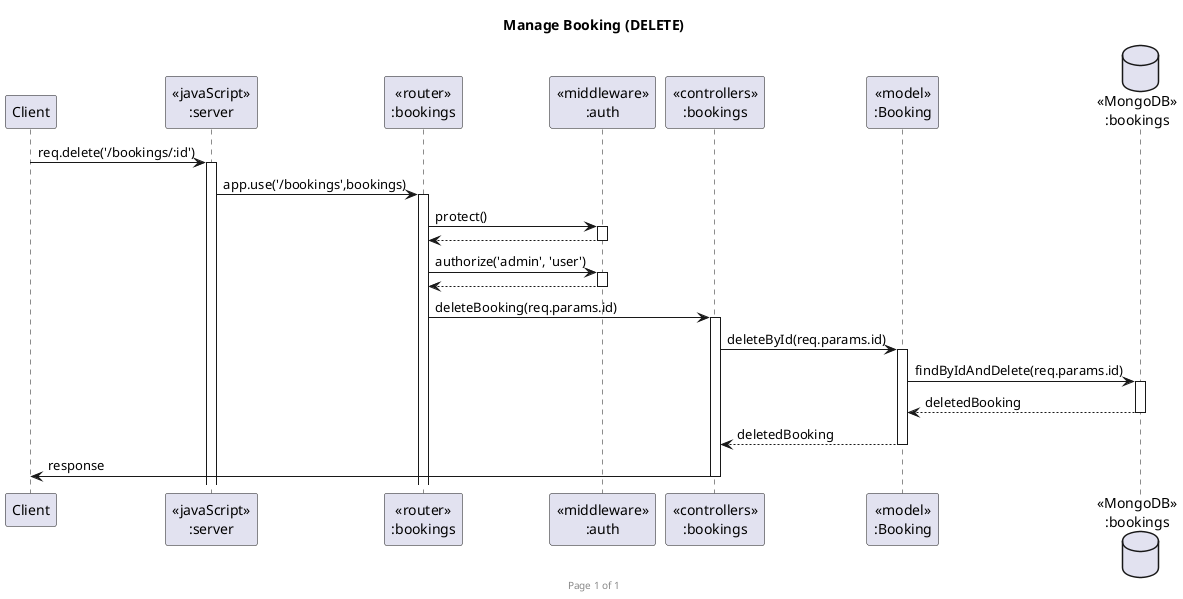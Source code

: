 @startuml Manage Booking (DELETE)

footer Page %page% of %lastpage%
title "Manage Booking (DELETE)"

participant "Client" as client
participant "<<javaScript>>\n:server" as server
participant "<<router>>\n:bookings" as routerBookings
participant "<<middleware>>\n:auth" as middlewareAuth
participant "<<controllers>>\n:bookings" as controllersBookings
participant "<<model>>\n:Booking" as modelBooking
database "<<MongoDB>>\n:bookings" as BookingsDatabase

client->server ++:req.delete('/bookings/:id')
server->routerBookings ++:app.use('/bookings',bookings)
routerBookings -> middlewareAuth ++:protect()
middlewareAuth --> routerBookings --:
routerBookings -> middlewareAuth ++:authorize('admin', 'user')
middlewareAuth --> routerBookings --:
routerBookings -> controllersBookings ++:deleteBooking(req.params.id)
controllersBookings->modelBooking ++:deleteById(req.params.id)
modelBooking ->BookingsDatabase ++: findByIdAndDelete(req.params.id)
BookingsDatabase --> modelBooking --: deletedBooking
controllersBookings <-- modelBooking --:deletedBooking
controllersBookings->client --:response

@enduml
